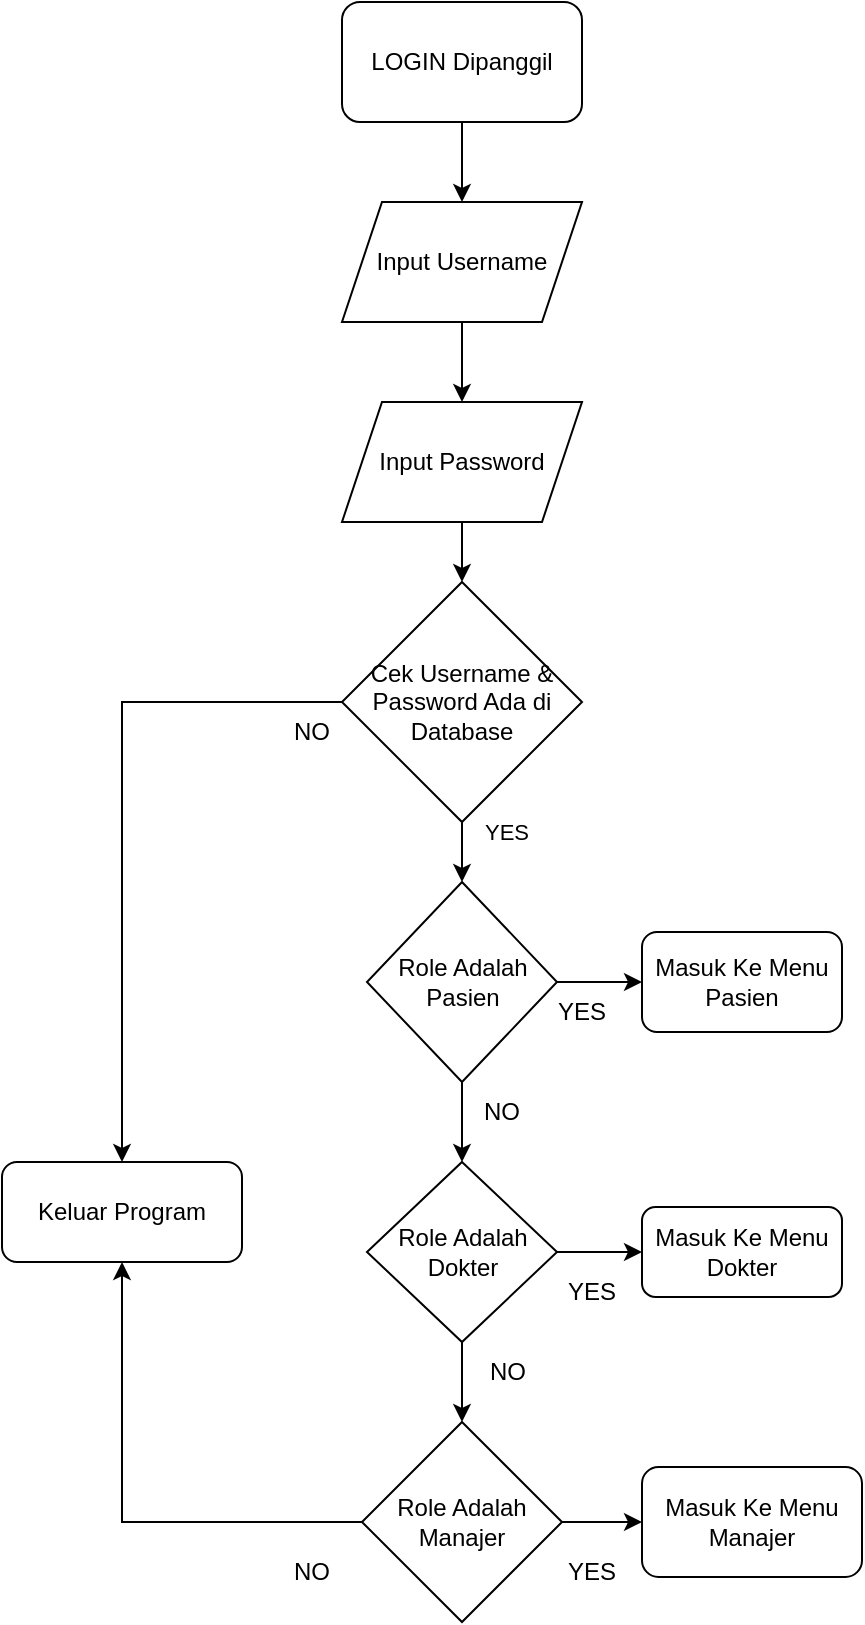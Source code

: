 <mxfile version="27.1.1" pages="3">
  <diagram name="Page-1" id="PWdMtQFU4OBxkl7ewaEB">
    <mxGraphModel dx="1226" dy="675" grid="1" gridSize="10" guides="1" tooltips="1" connect="1" arrows="0" fold="1" page="1" pageScale="1" pageWidth="850" pageHeight="1100" background="none" math="0" shadow="0" adaptiveColors="none">
      <root>
        <mxCell id="0" />
        <mxCell id="1" parent="0" />
        <mxCell id="us3CnqQdpKLgeB0TEY4D-1" value="LOGIN Dipanggil" style="rounded=1;whiteSpace=wrap;html=1;" vertex="1" parent="1">
          <mxGeometry x="300" y="100" width="120" height="60" as="geometry" />
        </mxCell>
        <mxCell id="us3CnqQdpKLgeB0TEY4D-2" value="Input Username" style="shape=parallelogram;perimeter=parallelogramPerimeter;whiteSpace=wrap;html=1;fixedSize=1;" vertex="1" parent="1">
          <mxGeometry x="300" y="200" width="120" height="60" as="geometry" />
        </mxCell>
        <mxCell id="us3CnqQdpKLgeB0TEY4D-3" value="" style="endArrow=classic;html=1;rounded=0;exitX=0.5;exitY=1;exitDx=0;exitDy=0;entryX=0.5;entryY=0;entryDx=0;entryDy=0;" edge="1" parent="1" source="us3CnqQdpKLgeB0TEY4D-1" target="us3CnqQdpKLgeB0TEY4D-2">
          <mxGeometry width="50" height="50" relative="1" as="geometry">
            <mxPoint x="400" y="330" as="sourcePoint" />
            <mxPoint x="450" y="280" as="targetPoint" />
          </mxGeometry>
        </mxCell>
        <mxCell id="us3CnqQdpKLgeB0TEY4D-4" value="Input Password" style="shape=parallelogram;perimeter=parallelogramPerimeter;whiteSpace=wrap;html=1;fixedSize=1;" vertex="1" parent="1">
          <mxGeometry x="300" y="300" width="120" height="60" as="geometry" />
        </mxCell>
        <mxCell id="us3CnqQdpKLgeB0TEY4D-6" value="" style="endArrow=classic;html=1;rounded=0;exitX=0.5;exitY=1;exitDx=0;exitDy=0;entryX=0.5;entryY=0;entryDx=0;entryDy=0;" edge="1" parent="1" source="us3CnqQdpKLgeB0TEY4D-2" target="us3CnqQdpKLgeB0TEY4D-4">
          <mxGeometry width="50" height="50" relative="1" as="geometry">
            <mxPoint x="400" y="330" as="sourcePoint" />
            <mxPoint x="420" y="270" as="targetPoint" />
          </mxGeometry>
        </mxCell>
        <mxCell id="us3CnqQdpKLgeB0TEY4D-25" style="edgeStyle=orthogonalEdgeStyle;rounded=0;orthogonalLoop=1;jettySize=auto;html=1;exitX=0.5;exitY=1;exitDx=0;exitDy=0;entryX=0.5;entryY=0;entryDx=0;entryDy=0;" edge="1" parent="1" source="us3CnqQdpKLgeB0TEY4D-7" target="us3CnqQdpKLgeB0TEY4D-14">
          <mxGeometry relative="1" as="geometry" />
        </mxCell>
        <mxCell id="us3CnqQdpKLgeB0TEY4D-26" style="edgeStyle=orthogonalEdgeStyle;rounded=0;orthogonalLoop=1;jettySize=auto;html=1;exitX=0;exitY=0.5;exitDx=0;exitDy=0;entryX=0.5;entryY=0;entryDx=0;entryDy=0;" edge="1" parent="1" source="us3CnqQdpKLgeB0TEY4D-7" target="us3CnqQdpKLgeB0TEY4D-13">
          <mxGeometry relative="1" as="geometry" />
        </mxCell>
        <mxCell id="us3CnqQdpKLgeB0TEY4D-7" value="Cek Username &amp;amp; Password Ada di Database" style="rhombus;whiteSpace=wrap;html=1;" vertex="1" parent="1">
          <mxGeometry x="300" y="390" width="120" height="120" as="geometry" />
        </mxCell>
        <mxCell id="us3CnqQdpKLgeB0TEY4D-8" value="" style="endArrow=classic;html=1;rounded=0;exitX=0.5;exitY=1;exitDx=0;exitDy=0;entryX=0.5;entryY=0;entryDx=0;entryDy=0;" edge="1" parent="1" source="us3CnqQdpKLgeB0TEY4D-4" target="us3CnqQdpKLgeB0TEY4D-7">
          <mxGeometry width="50" height="50" relative="1" as="geometry">
            <mxPoint x="400" y="450" as="sourcePoint" />
            <mxPoint x="450" y="400" as="targetPoint" />
          </mxGeometry>
        </mxCell>
        <mxCell id="us3CnqQdpKLgeB0TEY4D-12" value="Masuk Ke Menu Pasien" style="rounded=1;whiteSpace=wrap;html=1;" vertex="1" parent="1">
          <mxGeometry x="450" y="565" width="100" height="50" as="geometry" />
        </mxCell>
        <mxCell id="us3CnqQdpKLgeB0TEY4D-13" value="Keluar Program" style="rounded=1;whiteSpace=wrap;html=1;" vertex="1" parent="1">
          <mxGeometry x="130" y="680" width="120" height="50" as="geometry" />
        </mxCell>
        <mxCell id="us3CnqQdpKLgeB0TEY4D-23" style="edgeStyle=orthogonalEdgeStyle;rounded=0;orthogonalLoop=1;jettySize=auto;html=1;exitX=0.5;exitY=1;exitDx=0;exitDy=0;entryX=0.5;entryY=0;entryDx=0;entryDy=0;" edge="1" parent="1" source="us3CnqQdpKLgeB0TEY4D-14" target="us3CnqQdpKLgeB0TEY4D-15">
          <mxGeometry relative="1" as="geometry" />
        </mxCell>
        <mxCell id="us3CnqQdpKLgeB0TEY4D-24" style="edgeStyle=orthogonalEdgeStyle;rounded=0;orthogonalLoop=1;jettySize=auto;html=1;exitX=1;exitY=0.5;exitDx=0;exitDy=0;entryX=0;entryY=0.5;entryDx=0;entryDy=0;" edge="1" parent="1" source="us3CnqQdpKLgeB0TEY4D-14" target="us3CnqQdpKLgeB0TEY4D-12">
          <mxGeometry relative="1" as="geometry" />
        </mxCell>
        <mxCell id="us3CnqQdpKLgeB0TEY4D-14" value="Role Adalah Pasien" style="rhombus;whiteSpace=wrap;html=1;" vertex="1" parent="1">
          <mxGeometry x="312.5" y="540" width="95" height="100" as="geometry" />
        </mxCell>
        <mxCell id="us3CnqQdpKLgeB0TEY4D-21" style="edgeStyle=orthogonalEdgeStyle;rounded=0;orthogonalLoop=1;jettySize=auto;html=1;exitX=0.5;exitY=1;exitDx=0;exitDy=0;entryX=0.5;entryY=0;entryDx=0;entryDy=0;" edge="1" parent="1" source="us3CnqQdpKLgeB0TEY4D-15" target="us3CnqQdpKLgeB0TEY4D-16">
          <mxGeometry relative="1" as="geometry" />
        </mxCell>
        <mxCell id="us3CnqQdpKLgeB0TEY4D-22" style="edgeStyle=orthogonalEdgeStyle;rounded=0;orthogonalLoop=1;jettySize=auto;html=1;exitX=1;exitY=0.5;exitDx=0;exitDy=0;entryX=0;entryY=0.5;entryDx=0;entryDy=0;" edge="1" parent="1" source="us3CnqQdpKLgeB0TEY4D-15" target="us3CnqQdpKLgeB0TEY4D-17">
          <mxGeometry relative="1" as="geometry" />
        </mxCell>
        <mxCell id="us3CnqQdpKLgeB0TEY4D-15" value="Role Adalah Dokter" style="rhombus;whiteSpace=wrap;html=1;" vertex="1" parent="1">
          <mxGeometry x="312.5" y="680" width="95" height="90" as="geometry" />
        </mxCell>
        <mxCell id="us3CnqQdpKLgeB0TEY4D-20" style="edgeStyle=orthogonalEdgeStyle;rounded=0;orthogonalLoop=1;jettySize=auto;html=1;exitX=1;exitY=0.5;exitDx=0;exitDy=0;entryX=0;entryY=0.5;entryDx=0;entryDy=0;" edge="1" parent="1" source="us3CnqQdpKLgeB0TEY4D-16" target="us3CnqQdpKLgeB0TEY4D-18">
          <mxGeometry relative="1" as="geometry" />
        </mxCell>
        <mxCell id="us3CnqQdpKLgeB0TEY4D-27" style="edgeStyle=orthogonalEdgeStyle;rounded=0;orthogonalLoop=1;jettySize=auto;html=1;exitX=0;exitY=0.5;exitDx=0;exitDy=0;entryX=0.5;entryY=1;entryDx=0;entryDy=0;" edge="1" parent="1" source="us3CnqQdpKLgeB0TEY4D-16" target="us3CnqQdpKLgeB0TEY4D-13">
          <mxGeometry relative="1" as="geometry" />
        </mxCell>
        <mxCell id="us3CnqQdpKLgeB0TEY4D-16" value="Role Adalah Manajer" style="rhombus;whiteSpace=wrap;html=1;" vertex="1" parent="1">
          <mxGeometry x="310" y="810" width="100" height="100" as="geometry" />
        </mxCell>
        <mxCell id="us3CnqQdpKLgeB0TEY4D-17" value="Masuk Ke Menu Dokter" style="rounded=1;whiteSpace=wrap;html=1;" vertex="1" parent="1">
          <mxGeometry x="450" y="702.5" width="100" height="45" as="geometry" />
        </mxCell>
        <mxCell id="us3CnqQdpKLgeB0TEY4D-18" value="Masuk Ke Menu Manajer" style="rounded=1;whiteSpace=wrap;html=1;" vertex="1" parent="1">
          <mxGeometry x="450" y="832.5" width="110" height="55" as="geometry" />
        </mxCell>
        <mxCell id="us3CnqQdpKLgeB0TEY4D-28" value="&lt;font style=&quot;font-size: 11px;&quot;&gt;YES&lt;/font&gt;" style="text;html=1;align=center;verticalAlign=middle;whiteSpace=wrap;rounded=0;" vertex="1" parent="1">
          <mxGeometry x="365" y="500" width="35" height="30" as="geometry" />
        </mxCell>
        <mxCell id="us3CnqQdpKLgeB0TEY4D-29" value="NO" style="text;html=1;align=center;verticalAlign=middle;whiteSpace=wrap;rounded=0;" vertex="1" parent="1">
          <mxGeometry x="270" y="450" width="30" height="30" as="geometry" />
        </mxCell>
        <mxCell id="us3CnqQdpKLgeB0TEY4D-31" value="YES" style="text;html=1;align=center;verticalAlign=middle;whiteSpace=wrap;rounded=0;" vertex="1" parent="1">
          <mxGeometry x="390" y="590" width="60" height="30" as="geometry" />
        </mxCell>
        <mxCell id="us3CnqQdpKLgeB0TEY4D-32" value="NO" style="text;html=1;align=center;verticalAlign=middle;whiteSpace=wrap;rounded=0;" vertex="1" parent="1">
          <mxGeometry x="350" y="640" width="60" height="30" as="geometry" />
        </mxCell>
        <mxCell id="us3CnqQdpKLgeB0TEY4D-33" value="YES" style="text;html=1;align=center;verticalAlign=middle;whiteSpace=wrap;rounded=0;" vertex="1" parent="1">
          <mxGeometry x="395" y="730" width="60" height="30" as="geometry" />
        </mxCell>
        <mxCell id="us3CnqQdpKLgeB0TEY4D-34" value="NO" style="text;html=1;align=center;verticalAlign=middle;whiteSpace=wrap;rounded=0;" vertex="1" parent="1">
          <mxGeometry x="352.5" y="770" width="60" height="30" as="geometry" />
        </mxCell>
        <mxCell id="us3CnqQdpKLgeB0TEY4D-35" value="YES" style="text;html=1;align=center;verticalAlign=middle;whiteSpace=wrap;rounded=0;" vertex="1" parent="1">
          <mxGeometry x="395" y="870" width="60" height="30" as="geometry" />
        </mxCell>
        <mxCell id="us3CnqQdpKLgeB0TEY4D-36" value="NO" style="text;html=1;align=center;verticalAlign=middle;whiteSpace=wrap;rounded=0;" vertex="1" parent="1">
          <mxGeometry x="255" y="870" width="60" height="30" as="geometry" />
        </mxCell>
      </root>
    </mxGraphModel>
  </diagram>
  <diagram id="7pJdRy4Whis87N11_DhP" name="Page-2">
    <mxGraphModel dx="1097" dy="604" grid="1" gridSize="10" guides="1" tooltips="1" connect="1" arrows="1" fold="1" page="1" pageScale="1" pageWidth="850" pageHeight="1100" math="0" shadow="0" adaptiveColors="none">
      <root>
        <mxCell id="0" />
        <mxCell id="1" parent="0" />
        <mxCell id="_W_jdltOOoSAd4AHRPFx-21" style="edgeStyle=orthogonalEdgeStyle;rounded=0;orthogonalLoop=1;jettySize=auto;html=1;exitX=0.5;exitY=1;exitDx=0;exitDy=0;entryX=0.5;entryY=0;entryDx=0;entryDy=0;" parent="1" source="_W_jdltOOoSAd4AHRPFx-1" target="_W_jdltOOoSAd4AHRPFx-2" edge="1">
          <mxGeometry relative="1" as="geometry" />
        </mxCell>
        <mxCell id="_W_jdltOOoSAd4AHRPFx-1" value="Program Dijalankan" style="rounded=1;whiteSpace=wrap;html=1;" parent="1" vertex="1">
          <mxGeometry x="336.88" y="30" width="125" height="40" as="geometry" />
        </mxCell>
        <mxCell id="_W_jdltOOoSAd4AHRPFx-22" style="edgeStyle=orthogonalEdgeStyle;rounded=0;orthogonalLoop=1;jettySize=auto;html=1;exitX=0;exitY=0.5;exitDx=0;exitDy=0;entryX=1;entryY=0.5;entryDx=0;entryDy=0;" parent="1" source="_W_jdltOOoSAd4AHRPFx-2" target="_W_jdltOOoSAd4AHRPFx-6" edge="1">
          <mxGeometry relative="1" as="geometry" />
        </mxCell>
        <mxCell id="_W_jdltOOoSAd4AHRPFx-2" value="LOAD File Eksternal:&lt;div&gt;user.csv, penyakit.csv, obat.csv, obat_penyakit.csv, config.txt&lt;/div&gt;" style="rounded=0;whiteSpace=wrap;html=1;" parent="1" vertex="1">
          <mxGeometry x="338.75" y="120" width="121.25" height="90" as="geometry" />
        </mxCell>
        <mxCell id="_W_jdltOOoSAd4AHRPFx-19" style="edgeStyle=orthogonalEdgeStyle;rounded=0;orthogonalLoop=1;jettySize=auto;html=1;exitX=0.5;exitY=1;exitDx=0;exitDy=0;entryX=0.5;entryY=0;entryDx=0;entryDy=0;" parent="1" source="_W_jdltOOoSAd4AHRPFx-3" target="_W_jdltOOoSAd4AHRPFx-9" edge="1">
          <mxGeometry relative="1" as="geometry" />
        </mxCell>
        <mxCell id="_W_jdltOOoSAd4AHRPFx-52" style="edgeStyle=orthogonalEdgeStyle;rounded=0;orthogonalLoop=1;jettySize=auto;html=1;exitX=0;exitY=0.5;exitDx=0;exitDy=0;entryX=0;entryY=0.5;entryDx=0;entryDy=0;" parent="1" source="_W_jdltOOoSAd4AHRPFx-3" target="_W_jdltOOoSAd4AHRPFx-6" edge="1">
          <mxGeometry relative="1" as="geometry">
            <Array as="points">
              <mxPoint x="140" y="293" />
              <mxPoint x="140" y="165" />
            </Array>
          </mxGeometry>
        </mxCell>
        <mxCell id="_W_jdltOOoSAd4AHRPFx-3" value="Input REGISTER?" style="rhombus;whiteSpace=wrap;html=1;" parent="1" vertex="1">
          <mxGeometry x="190" y="250" width="90.62" height="85" as="geometry" />
        </mxCell>
        <mxCell id="_W_jdltOOoSAd4AHRPFx-17" style="edgeStyle=orthogonalEdgeStyle;rounded=0;orthogonalLoop=1;jettySize=auto;html=1;exitX=0;exitY=0.5;exitDx=0;exitDy=0;entryX=1;entryY=0.5;entryDx=0;entryDy=0;" parent="1" source="_W_jdltOOoSAd4AHRPFx-4" target="_W_jdltOOoSAd4AHRPFx-3" edge="1">
          <mxGeometry relative="1" as="geometry" />
        </mxCell>
        <mxCell id="_W_jdltOOoSAd4AHRPFx-18" style="edgeStyle=orthogonalEdgeStyle;rounded=0;orthogonalLoop=1;jettySize=auto;html=1;exitX=0.5;exitY=1;exitDx=0;exitDy=0;" parent="1" source="_W_jdltOOoSAd4AHRPFx-4" target="_W_jdltOOoSAd4AHRPFx-8" edge="1">
          <mxGeometry relative="1" as="geometry" />
        </mxCell>
        <mxCell id="_W_jdltOOoSAd4AHRPFx-4" value="Input&amp;nbsp;&lt;div&gt;LOGIN?&lt;/div&gt;" style="rhombus;whiteSpace=wrap;html=1;" parent="1" vertex="1">
          <mxGeometry x="330" y="252.5" width="80" height="80" as="geometry" />
        </mxCell>
        <mxCell id="_W_jdltOOoSAd4AHRPFx-15" style="edgeStyle=orthogonalEdgeStyle;rounded=0;orthogonalLoop=1;jettySize=auto;html=1;exitX=0.5;exitY=1;exitDx=0;exitDy=0;entryX=0.5;entryY=0;entryDx=0;entryDy=0;" parent="1" source="_W_jdltOOoSAd4AHRPFx-5" edge="1">
          <mxGeometry relative="1" as="geometry">
            <mxPoint x="500" y="400" as="targetPoint" />
          </mxGeometry>
        </mxCell>
        <mxCell id="_W_jdltOOoSAd4AHRPFx-16" style="edgeStyle=orthogonalEdgeStyle;rounded=0;orthogonalLoop=1;jettySize=auto;html=1;exitX=0;exitY=0.5;exitDx=0;exitDy=0;entryX=1;entryY=0.5;entryDx=0;entryDy=0;" parent="1" source="_W_jdltOOoSAd4AHRPFx-5" target="_W_jdltOOoSAd4AHRPFx-4" edge="1">
          <mxGeometry relative="1" as="geometry" />
        </mxCell>
        <mxCell id="_W_jdltOOoSAd4AHRPFx-5" value="Input&amp;nbsp;&lt;div&gt;HELP?&lt;/div&gt;" style="rhombus;whiteSpace=wrap;html=1;" parent="1" vertex="1">
          <mxGeometry x="460" y="252.5" width="80" height="80" as="geometry" />
        </mxCell>
        <mxCell id="_W_jdltOOoSAd4AHRPFx-14" style="edgeStyle=orthogonalEdgeStyle;rounded=0;orthogonalLoop=1;jettySize=auto;html=1;exitX=0.5;exitY=1;exitDx=0;exitDy=0;entryX=0.5;entryY=0;entryDx=0;entryDy=0;" parent="1" source="_W_jdltOOoSAd4AHRPFx-6" target="_W_jdltOOoSAd4AHRPFx-5" edge="1">
          <mxGeometry relative="1" as="geometry">
            <Array as="points">
              <mxPoint x="235" y="230" />
              <mxPoint x="500" y="230" />
            </Array>
          </mxGeometry>
        </mxCell>
        <mxCell id="_W_jdltOOoSAd4AHRPFx-6" value="Input Command" style="shape=parallelogram;perimeter=parallelogramPerimeter;whiteSpace=wrap;html=1;fixedSize=1;" parent="1" vertex="1">
          <mxGeometry x="175.31" y="135" width="120" height="60" as="geometry" />
        </mxCell>
        <mxCell id="_W_jdltOOoSAd4AHRPFx-78" style="edgeStyle=orthogonalEdgeStyle;rounded=0;orthogonalLoop=1;jettySize=auto;html=1;exitX=1;exitY=0.5;exitDx=0;exitDy=0;entryX=0;entryY=0.5;entryDx=0;entryDy=0;" parent="1" target="_W_jdltOOoSAd4AHRPFx-6" edge="1">
          <mxGeometry relative="1" as="geometry">
            <Array as="points">
              <mxPoint x="590" y="425" />
              <mxPoint x="590" y="780" />
              <mxPoint x="20" y="780" />
              <mxPoint x="20" y="165" />
            </Array>
            <mxPoint x="555" y="425" as="sourcePoint" />
          </mxGeometry>
        </mxCell>
        <mxCell id="_W_jdltOOoSAd4AHRPFx-46" style="edgeStyle=orthogonalEdgeStyle;rounded=0;orthogonalLoop=1;jettySize=auto;html=1;exitX=0;exitY=0.5;exitDx=0;exitDy=0;entryX=0.5;entryY=1;entryDx=0;entryDy=0;" parent="1" source="_W_jdltOOoSAd4AHRPFx-8" target="_W_jdltOOoSAd4AHRPFx-12" edge="1">
          <mxGeometry relative="1" as="geometry">
            <mxPoint x="310" y="600" as="targetPoint" />
            <Array as="points">
              <mxPoint x="310" y="430" />
              <mxPoint x="310" y="600" />
              <mxPoint x="95" y="600" />
            </Array>
          </mxGeometry>
        </mxCell>
        <mxCell id="_W_jdltOOoSAd4AHRPFx-64" style="edgeStyle=orthogonalEdgeStyle;rounded=0;orthogonalLoop=1;jettySize=auto;html=1;exitX=0.5;exitY=1;exitDx=0;exitDy=0;entryX=0.5;entryY=0;entryDx=0;entryDy=0;" parent="1" source="_W_jdltOOoSAd4AHRPFx-8" target="_W_jdltOOoSAd4AHRPFx-61" edge="1">
          <mxGeometry relative="1" as="geometry" />
        </mxCell>
        <mxCell id="_W_jdltOOoSAd4AHRPFx-8" value="Data Input Valid?" style="rhombus;whiteSpace=wrap;html=1;" parent="1" vertex="1">
          <mxGeometry x="330" y="390" width="80" height="80" as="geometry" />
        </mxCell>
        <mxCell id="_W_jdltOOoSAd4AHRPFx-20" style="edgeStyle=orthogonalEdgeStyle;rounded=0;orthogonalLoop=1;jettySize=auto;html=1;exitX=0.5;exitY=1;exitDx=0;exitDy=0;entryX=0.5;entryY=0;entryDx=0;entryDy=0;" parent="1" source="_W_jdltOOoSAd4AHRPFx-9" target="_W_jdltOOoSAd4AHRPFx-13" edge="1">
          <mxGeometry relative="1" as="geometry" />
        </mxCell>
        <mxCell id="_W_jdltOOoSAd4AHRPFx-45" style="edgeStyle=orthogonalEdgeStyle;rounded=0;orthogonalLoop=1;jettySize=auto;html=1;exitX=0;exitY=0.5;exitDx=0;exitDy=0;entryX=0.5;entryY=1;entryDx=0;entryDy=0;" parent="1" source="_W_jdltOOoSAd4AHRPFx-9" target="_W_jdltOOoSAd4AHRPFx-12" edge="1">
          <mxGeometry relative="1" as="geometry" />
        </mxCell>
        <mxCell id="_W_jdltOOoSAd4AHRPFx-9" value="Data Input Valid?" style="rhombus;whiteSpace=wrap;html=1;" parent="1" vertex="1">
          <mxGeometry x="192.66" y="390" width="85.31" height="80" as="geometry" />
        </mxCell>
        <mxCell id="_W_jdltOOoSAd4AHRPFx-43" style="edgeStyle=orthogonalEdgeStyle;rounded=0;orthogonalLoop=1;jettySize=auto;html=1;exitX=0.5;exitY=0;exitDx=0;exitDy=0;entryX=0;entryY=0.5;entryDx=0;entryDy=0;" parent="1" source="_W_jdltOOoSAd4AHRPFx-12" target="_W_jdltOOoSAd4AHRPFx-6" edge="1">
          <mxGeometry relative="1" as="geometry">
            <mxPoint x="140" y="160" as="targetPoint" />
            <Array as="points">
              <mxPoint x="95" y="165" />
            </Array>
          </mxGeometry>
        </mxCell>
        <mxCell id="_W_jdltOOoSAd4AHRPFx-12" value="Output Error Message" style="shape=parallelogram;perimeter=parallelogramPerimeter;whiteSpace=wrap;html=1;fixedSize=1;" parent="1" vertex="1">
          <mxGeometry x="40" y="320" width="110" height="40" as="geometry" />
        </mxCell>
        <mxCell id="_W_jdltOOoSAd4AHRPFx-60" style="edgeStyle=orthogonalEdgeStyle;rounded=0;orthogonalLoop=1;jettySize=auto;html=1;exitX=0;exitY=0.5;exitDx=0;exitDy=0;entryX=0;entryY=0.5;entryDx=0;entryDy=0;" parent="1" source="_W_jdltOOoSAd4AHRPFx-13" target="_W_jdltOOoSAd4AHRPFx-6" edge="1">
          <mxGeometry relative="1" as="geometry">
            <Array as="points">
              <mxPoint x="20" y="530" />
              <mxPoint x="20" y="165" />
            </Array>
          </mxGeometry>
        </mxCell>
        <mxCell id="_W_jdltOOoSAd4AHRPFx-13" value="Data Input Dimasukan ke Database User Program" style="rounded=0;whiteSpace=wrap;html=1;" parent="1" vertex="1">
          <mxGeometry x="175.31" y="500" width="120" height="60" as="geometry" />
        </mxCell>
        <mxCell id="_W_jdltOOoSAd4AHRPFx-47" value="NO" style="text;html=1;align=center;verticalAlign=middle;whiteSpace=wrap;rounded=0;" parent="1" vertex="1">
          <mxGeometry x="410" y="270" width="60" height="30" as="geometry" />
        </mxCell>
        <mxCell id="_W_jdltOOoSAd4AHRPFx-48" value="NO" style="text;html=1;align=center;verticalAlign=middle;whiteSpace=wrap;rounded=0;" parent="1" vertex="1">
          <mxGeometry x="280.62" y="270" width="60" height="30" as="geometry" />
        </mxCell>
        <mxCell id="_W_jdltOOoSAd4AHRPFx-53" value="NO" style="text;html=1;align=center;verticalAlign=middle;whiteSpace=wrap;rounded=0;" parent="1" vertex="1">
          <mxGeometry x="140" y="270" width="60" height="30" as="geometry" />
        </mxCell>
        <mxCell id="_W_jdltOOoSAd4AHRPFx-54" value="YES" style="text;html=1;align=center;verticalAlign=middle;whiteSpace=wrap;rounded=0;" parent="1" vertex="1">
          <mxGeometry x="220.62" y="335" width="60" height="30" as="geometry" />
        </mxCell>
        <mxCell id="_W_jdltOOoSAd4AHRPFx-55" value="YES" style="text;html=1;align=center;verticalAlign=middle;whiteSpace=wrap;rounded=0;" parent="1" vertex="1">
          <mxGeometry x="360" y="335" width="60" height="30" as="geometry" />
        </mxCell>
        <mxCell id="_W_jdltOOoSAd4AHRPFx-56" value="YES" style="text;html=1;align=center;verticalAlign=middle;whiteSpace=wrap;rounded=0;" parent="1" vertex="1">
          <mxGeometry x="490" y="335" width="60" height="30" as="geometry" />
        </mxCell>
        <mxCell id="_W_jdltOOoSAd4AHRPFx-57" value="YES" style="text;html=1;align=center;verticalAlign=middle;whiteSpace=wrap;rounded=0;" parent="1" vertex="1">
          <mxGeometry x="220.62" y="470" width="60" height="30" as="geometry" />
        </mxCell>
        <mxCell id="_W_jdltOOoSAd4AHRPFx-58" value="NO" style="text;html=1;align=center;verticalAlign=middle;whiteSpace=wrap;rounded=0;" parent="1" vertex="1">
          <mxGeometry x="140" y="410" width="60" height="30" as="geometry" />
        </mxCell>
        <mxCell id="_W_jdltOOoSAd4AHRPFx-59" value="NO" style="text;html=1;align=center;verticalAlign=middle;whiteSpace=wrap;rounded=0;" parent="1" vertex="1">
          <mxGeometry x="290" y="410" width="60" height="30" as="geometry" />
        </mxCell>
        <mxCell id="_W_jdltOOoSAd4AHRPFx-65" style="edgeStyle=orthogonalEdgeStyle;rounded=0;orthogonalLoop=1;jettySize=auto;html=1;exitX=0.5;exitY=1;exitDx=0;exitDy=0;entryX=0.5;entryY=0;entryDx=0;entryDy=0;" parent="1" source="_W_jdltOOoSAd4AHRPFx-61" target="_W_jdltOOoSAd4AHRPFx-62" edge="1">
          <mxGeometry relative="1" as="geometry" />
        </mxCell>
        <mxCell id="_W_jdltOOoSAd4AHRPFx-70" style="edgeStyle=orthogonalEdgeStyle;rounded=0;orthogonalLoop=1;jettySize=auto;html=1;exitX=1;exitY=0.5;exitDx=0;exitDy=0;entryX=0;entryY=0.5;entryDx=0;entryDy=0;" parent="1" source="_W_jdltOOoSAd4AHRPFx-61" target="_W_jdltOOoSAd4AHRPFx-67" edge="1">
          <mxGeometry relative="1" as="geometry" />
        </mxCell>
        <mxCell id="_W_jdltOOoSAd4AHRPFx-61" value="Data Input Pasien?" style="rhombus;whiteSpace=wrap;html=1;" parent="1" vertex="1">
          <mxGeometry x="330" y="500" width="80" height="80" as="geometry" />
        </mxCell>
        <mxCell id="_W_jdltOOoSAd4AHRPFx-66" style="edgeStyle=orthogonalEdgeStyle;rounded=0;orthogonalLoop=1;jettySize=auto;html=1;exitX=0.5;exitY=1;exitDx=0;exitDy=0;entryX=0.5;entryY=0;entryDx=0;entryDy=0;" parent="1" source="_W_jdltOOoSAd4AHRPFx-62" target="_W_jdltOOoSAd4AHRPFx-71" edge="1">
          <mxGeometry relative="1" as="geometry">
            <mxPoint x="370" y="740" as="targetPoint" />
          </mxGeometry>
        </mxCell>
        <mxCell id="_W_jdltOOoSAd4AHRPFx-69" value="" style="edgeStyle=orthogonalEdgeStyle;rounded=0;orthogonalLoop=1;jettySize=auto;html=1;" parent="1" source="_W_jdltOOoSAd4AHRPFx-62" target="_W_jdltOOoSAd4AHRPFx-68" edge="1">
          <mxGeometry relative="1" as="geometry" />
        </mxCell>
        <mxCell id="_W_jdltOOoSAd4AHRPFx-62" value="Data Input Dokter?" style="rhombus;whiteSpace=wrap;html=1;" parent="1" vertex="1">
          <mxGeometry x="330" y="620" width="80" height="80" as="geometry" />
        </mxCell>
        <mxCell id="_W_jdltOOoSAd4AHRPFx-67" value="Masuk Mode Pasien" style="rounded=0;whiteSpace=wrap;html=1;" parent="1" vertex="1">
          <mxGeometry x="460" y="522.5" width="105" height="35" as="geometry" />
        </mxCell>
        <mxCell id="_W_jdltOOoSAd4AHRPFx-68" value="Masuk Mode Dokter" style="whiteSpace=wrap;html=1;" parent="1" vertex="1">
          <mxGeometry x="460" y="640" width="110" height="40" as="geometry" />
        </mxCell>
        <mxCell id="_W_jdltOOoSAd4AHRPFx-71" value="Masuk Mode Manajer" style="rounded=0;whiteSpace=wrap;html=1;" parent="1" vertex="1">
          <mxGeometry x="316.25" y="730" width="107.5" height="40" as="geometry" />
        </mxCell>
        <mxCell id="_W_jdltOOoSAd4AHRPFx-73" value="YES" style="text;html=1;align=center;verticalAlign=middle;whiteSpace=wrap;rounded=0;" parent="1" vertex="1">
          <mxGeometry x="360" y="470" width="60" height="30" as="geometry" />
        </mxCell>
        <mxCell id="_W_jdltOOoSAd4AHRPFx-74" value="YES" style="text;html=1;align=center;verticalAlign=middle;whiteSpace=wrap;rounded=0;" parent="1" vertex="1">
          <mxGeometry x="401.88" y="515" width="60" height="30" as="geometry" />
        </mxCell>
        <mxCell id="_W_jdltOOoSAd4AHRPFx-75" value="YES" style="text;html=1;align=center;verticalAlign=middle;whiteSpace=wrap;rounded=0;" parent="1" vertex="1">
          <mxGeometry x="400" y="630" width="60" height="30" as="geometry" />
        </mxCell>
        <mxCell id="_W_jdltOOoSAd4AHRPFx-76" value="NO" style="text;html=1;align=center;verticalAlign=middle;whiteSpace=wrap;rounded=0;" parent="1" vertex="1">
          <mxGeometry x="360" y="580" width="60" height="30" as="geometry" />
        </mxCell>
        <mxCell id="_W_jdltOOoSAd4AHRPFx-77" value="NO" style="text;html=1;align=center;verticalAlign=middle;whiteSpace=wrap;rounded=0;" parent="1" vertex="1">
          <mxGeometry x="360" y="700" width="60" height="30" as="geometry" />
        </mxCell>
        <mxCell id="hl9YaqCL2KWVkou_4ga0-1" value="Panggil Fungsi HELP : Belum Login" style="rounded=0;whiteSpace=wrap;html=1;" vertex="1" parent="1">
          <mxGeometry x="450" y="400" width="110" height="50" as="geometry" />
        </mxCell>
      </root>
    </mxGraphModel>
  </diagram>
  <diagram id="yABS_9NH5Qr2c8mjWtEb" name="Page-3">
    <mxGraphModel dx="1042" dy="574" grid="1" gridSize="10" guides="1" tooltips="1" connect="1" arrows="1" fold="1" page="1" pageScale="1" pageWidth="850" pageHeight="1100" math="0" shadow="0" adaptiveColors="none">
      <root>
        <mxCell id="0" />
        <mxCell id="1" parent="0" />
        <mxCell id="dazTMT_xIiK80hdPOb-O-3" style="edgeStyle=orthogonalEdgeStyle;rounded=0;orthogonalLoop=1;jettySize=auto;html=1;exitX=0;exitY=0.5;exitDx=0;exitDy=0;entryX=1;entryY=0.5;entryDx=0;entryDy=0;" edge="1" parent="1" source="dazTMT_xIiK80hdPOb-O-1" target="dazTMT_xIiK80hdPOb-O-2">
          <mxGeometry relative="1" as="geometry" />
        </mxCell>
        <mxCell id="dazTMT_xIiK80hdPOb-O-1" value="Masuk Mode Pasien" style="rounded=1;whiteSpace=wrap;html=1;fontSize=15;fontStyle=0" vertex="1" parent="1">
          <mxGeometry x="410" y="25" width="150" height="70" as="geometry" />
        </mxCell>
        <mxCell id="kjoc5nW4uOdy7SxP4GtH-10" style="edgeStyle=orthogonalEdgeStyle;rounded=0;orthogonalLoop=1;jettySize=auto;html=1;exitX=0.5;exitY=1;exitDx=0;exitDy=0;entryX=0.5;entryY=0;entryDx=0;entryDy=0;" edge="1" parent="1" source="dazTMT_xIiK80hdPOb-O-2" target="dazTMT_xIiK80hdPOb-O-4">
          <mxGeometry relative="1" as="geometry" />
        </mxCell>
        <mxCell id="dazTMT_xIiK80hdPOb-O-2" value="Input Command" style="shape=parallelogram;perimeter=parallelogramPerimeter;whiteSpace=wrap;html=1;fixedSize=1;" vertex="1" parent="1">
          <mxGeometry x="140" y="40" width="120" height="40" as="geometry" />
        </mxCell>
        <mxCell id="kjoc5nW4uOdy7SxP4GtH-11" style="edgeStyle=orthogonalEdgeStyle;rounded=0;orthogonalLoop=1;jettySize=auto;html=1;exitX=0.5;exitY=1;exitDx=0;exitDy=0;entryX=0.5;entryY=0;entryDx=0;entryDy=0;" edge="1" parent="1" source="dazTMT_xIiK80hdPOb-O-4" target="ekCKOkARyy_si7TBxWoH-9">
          <mxGeometry relative="1" as="geometry" />
        </mxCell>
        <mxCell id="kjoc5nW4uOdy7SxP4GtH-12" style="edgeStyle=orthogonalEdgeStyle;rounded=0;orthogonalLoop=1;jettySize=auto;html=1;exitX=1;exitY=0.5;exitDx=0;exitDy=0;entryX=0;entryY=0.5;entryDx=0;entryDy=0;" edge="1" parent="1" source="dazTMT_xIiK80hdPOb-O-4" target="dazTMT_xIiK80hdPOb-O-7">
          <mxGeometry relative="1" as="geometry" />
        </mxCell>
        <mxCell id="dazTMT_xIiK80hdPOb-O-4" value="Input LUPA_PASSWORD?" style="rhombus;whiteSpace=wrap;html=1;" vertex="1" parent="1">
          <mxGeometry x="120" y="122.5" width="160" height="80" as="geometry" />
        </mxCell>
        <mxCell id="kjoc5nW4uOdy7SxP4GtH-25" style="edgeStyle=orthogonalEdgeStyle;rounded=0;orthogonalLoop=1;jettySize=auto;html=1;exitX=0.5;exitY=1;exitDx=0;exitDy=0;entryX=0.5;entryY=0;entryDx=0;entryDy=0;" edge="1" parent="1" source="dazTMT_xIiK80hdPOb-O-5" target="kjoc5nW4uOdy7SxP4GtH-3">
          <mxGeometry relative="1" as="geometry" />
        </mxCell>
        <mxCell id="kjoc5nW4uOdy7SxP4GtH-26" style="edgeStyle=orthogonalEdgeStyle;rounded=0;orthogonalLoop=1;jettySize=auto;html=1;exitX=0;exitY=0.5;exitDx=0;exitDy=0;entryX=0;entryY=0.5;entryDx=0;entryDy=0;" edge="1" parent="1" source="dazTMT_xIiK80hdPOb-O-5" target="ekCKOkARyy_si7TBxWoH-8">
          <mxGeometry relative="1" as="geometry" />
        </mxCell>
        <mxCell id="dazTMT_xIiK80hdPOb-O-5" value="Input DAFTAR_CHECKUP?" style="rhombus;whiteSpace=wrap;html=1;" vertex="1" parent="1">
          <mxGeometry x="110" y="310" width="180" height="80" as="geometry" />
        </mxCell>
        <mxCell id="kjoc5nW4uOdy7SxP4GtH-13" style="edgeStyle=orthogonalEdgeStyle;rounded=0;orthogonalLoop=1;jettySize=auto;html=1;exitX=0.5;exitY=1;exitDx=0;exitDy=0;entryX=0.5;entryY=0;entryDx=0;entryDy=0;" edge="1" parent="1" source="dazTMT_xIiK80hdPOb-O-7" target="ekCKOkARyy_si7TBxWoH-10">
          <mxGeometry relative="1" as="geometry" />
        </mxCell>
        <mxCell id="kjoc5nW4uOdy7SxP4GtH-14" style="edgeStyle=orthogonalEdgeStyle;rounded=0;orthogonalLoop=1;jettySize=auto;html=1;exitX=1;exitY=0.5;exitDx=0;exitDy=0;entryX=0;entryY=0.5;entryDx=0;entryDy=0;" edge="1" parent="1" source="dazTMT_xIiK80hdPOb-O-7" target="ekCKOkARyy_si7TBxWoH-1">
          <mxGeometry relative="1" as="geometry" />
        </mxCell>
        <mxCell id="dazTMT_xIiK80hdPOb-O-7" value="Input HELP" style="rhombus;whiteSpace=wrap;html=1;" vertex="1" parent="1">
          <mxGeometry x="340" y="122.5" width="110" height="80" as="geometry" />
        </mxCell>
        <mxCell id="kjoc5nW4uOdy7SxP4GtH-15" style="edgeStyle=orthogonalEdgeStyle;rounded=0;orthogonalLoop=1;jettySize=auto;html=1;exitX=0.5;exitY=1;exitDx=0;exitDy=0;entryX=0.5;entryY=0;entryDx=0;entryDy=0;" edge="1" parent="1" source="ekCKOkARyy_si7TBxWoH-1" target="kjoc5nW4uOdy7SxP4GtH-1">
          <mxGeometry relative="1" as="geometry" />
        </mxCell>
        <mxCell id="kjoc5nW4uOdy7SxP4GtH-16" style="edgeStyle=orthogonalEdgeStyle;rounded=0;orthogonalLoop=1;jettySize=auto;html=1;exitX=1;exitY=0.5;exitDx=0;exitDy=0;entryX=0;entryY=0.5;entryDx=0;entryDy=0;" edge="1" parent="1" source="ekCKOkARyy_si7TBxWoH-1" target="ekCKOkARyy_si7TBxWoH-2">
          <mxGeometry relative="1" as="geometry" />
        </mxCell>
        <mxCell id="ekCKOkARyy_si7TBxWoH-1" value="Input LIHAT_DENAH?" style="rhombus;whiteSpace=wrap;html=1;" vertex="1" parent="1">
          <mxGeometry x="500" y="121.25" width="140" height="82.5" as="geometry" />
        </mxCell>
        <mxCell id="kjoc5nW4uOdy7SxP4GtH-17" style="edgeStyle=orthogonalEdgeStyle;rounded=0;orthogonalLoop=1;jettySize=auto;html=1;exitX=0.5;exitY=1;exitDx=0;exitDy=0;entryX=0.5;entryY=0;entryDx=0;entryDy=0;" edge="1" parent="1" source="ekCKOkARyy_si7TBxWoH-2" target="kjoc5nW4uOdy7SxP4GtH-2">
          <mxGeometry relative="1" as="geometry" />
        </mxCell>
        <mxCell id="kjoc5nW4uOdy7SxP4GtH-18" style="edgeStyle=orthogonalEdgeStyle;rounded=0;orthogonalLoop=1;jettySize=auto;html=1;exitX=1;exitY=0.5;exitDx=0;exitDy=0;entryX=1;entryY=0.5;entryDx=0;entryDy=0;" edge="1" parent="1" source="ekCKOkARyy_si7TBxWoH-2" target="ekCKOkARyy_si7TBxWoH-5">
          <mxGeometry relative="1" as="geometry" />
        </mxCell>
        <mxCell id="ekCKOkARyy_si7TBxWoH-2" value="Input LIHAT_RUANGAN?" style="rhombus;whiteSpace=wrap;html=1;" vertex="1" parent="1">
          <mxGeometry x="670" y="122.5" width="160" height="80" as="geometry" />
        </mxCell>
        <mxCell id="kjoc5nW4uOdy7SxP4GtH-29" style="edgeStyle=orthogonalEdgeStyle;rounded=0;orthogonalLoop=1;jettySize=auto;html=1;exitX=0.5;exitY=1;exitDx=0;exitDy=0;entryX=0.5;entryY=0;entryDx=0;entryDy=0;" edge="1" parent="1" source="ekCKOkARyy_si7TBxWoH-3" target="kjoc5nW4uOdy7SxP4GtH-9">
          <mxGeometry relative="1" as="geometry" />
        </mxCell>
        <mxCell id="kjoc5nW4uOdy7SxP4GtH-32" style="edgeStyle=orthogonalEdgeStyle;rounded=0;orthogonalLoop=1;jettySize=auto;html=1;exitX=1;exitY=0.5;exitDx=0;exitDy=0;entryX=0;entryY=0.5;entryDx=0;entryDy=0;" edge="1" parent="1" source="ekCKOkARyy_si7TBxWoH-3" target="dazTMT_xIiK80hdPOb-O-2">
          <mxGeometry relative="1" as="geometry">
            <Array as="points">
              <mxPoint x="700" y="530" />
              <mxPoint x="700" y="670" />
              <mxPoint x="40" y="670" />
              <mxPoint x="40" y="60" />
            </Array>
          </mxGeometry>
        </mxCell>
        <mxCell id="ekCKOkARyy_si7TBxWoH-3" value="Input NGOBATIN?" style="rhombus;whiteSpace=wrap;html=1;" vertex="1" parent="1">
          <mxGeometry x="532.5" y="491.25" width="125" height="77.5" as="geometry" />
        </mxCell>
        <mxCell id="kjoc5nW4uOdy7SxP4GtH-21" style="edgeStyle=orthogonalEdgeStyle;rounded=0;orthogonalLoop=1;jettySize=auto;html=1;exitX=0.5;exitY=1;exitDx=0;exitDy=0;entryX=0.5;entryY=0;entryDx=0;entryDy=0;" edge="1" parent="1" source="ekCKOkARyy_si7TBxWoH-4" target="kjoc5nW4uOdy7SxP4GtH-5">
          <mxGeometry relative="1" as="geometry" />
        </mxCell>
        <mxCell id="kjoc5nW4uOdy7SxP4GtH-22" style="edgeStyle=orthogonalEdgeStyle;rounded=0;orthogonalLoop=1;jettySize=auto;html=1;exitX=0;exitY=0.5;exitDx=0;exitDy=0;entryX=1;entryY=0.5;entryDx=0;entryDy=0;" edge="1" parent="1" source="ekCKOkARyy_si7TBxWoH-4" target="ekCKOkARyy_si7TBxWoH-6">
          <mxGeometry relative="1" as="geometry" />
        </mxCell>
        <mxCell id="ekCKOkARyy_si7TBxWoH-4" value="Input PULANGDOK?" style="rhombus;whiteSpace=wrap;html=1;" vertex="1" parent="1">
          <mxGeometry x="520" y="310" width="150" height="80" as="geometry" />
        </mxCell>
        <mxCell id="kjoc5nW4uOdy7SxP4GtH-19" style="edgeStyle=orthogonalEdgeStyle;rounded=0;orthogonalLoop=1;jettySize=auto;html=1;exitX=0;exitY=0.5;exitDx=0;exitDy=0;entryX=1;entryY=0.5;entryDx=0;entryDy=0;" edge="1" parent="1" source="ekCKOkARyy_si7TBxWoH-5" target="ekCKOkARyy_si7TBxWoH-4">
          <mxGeometry relative="1" as="geometry" />
        </mxCell>
        <mxCell id="kjoc5nW4uOdy7SxP4GtH-20" style="edgeStyle=orthogonalEdgeStyle;rounded=0;orthogonalLoop=1;jettySize=auto;html=1;exitX=0.5;exitY=1;exitDx=0;exitDy=0;entryX=0.5;entryY=0;entryDx=0;entryDy=0;" edge="1" parent="1" source="ekCKOkARyy_si7TBxWoH-5" target="kjoc5nW4uOdy7SxP4GtH-6">
          <mxGeometry relative="1" as="geometry" />
        </mxCell>
        <mxCell id="ekCKOkARyy_si7TBxWoH-5" value="Input ANTRIAN?" style="rhombus;whiteSpace=wrap;html=1;" vertex="1" parent="1">
          <mxGeometry x="700" y="310" width="120" height="80" as="geometry" />
        </mxCell>
        <mxCell id="kjoc5nW4uOdy7SxP4GtH-23" style="edgeStyle=orthogonalEdgeStyle;rounded=0;orthogonalLoop=1;jettySize=auto;html=1;exitX=0.5;exitY=1;exitDx=0;exitDy=0;entryX=0.5;entryY=0;entryDx=0;entryDy=0;" edge="1" parent="1" source="ekCKOkARyy_si7TBxWoH-6" target="kjoc5nW4uOdy7SxP4GtH-4">
          <mxGeometry relative="1" as="geometry" />
        </mxCell>
        <mxCell id="kjoc5nW4uOdy7SxP4GtH-24" style="edgeStyle=orthogonalEdgeStyle;rounded=0;orthogonalLoop=1;jettySize=auto;html=1;exitX=0;exitY=0.5;exitDx=0;exitDy=0;entryX=1;entryY=0.5;entryDx=0;entryDy=0;" edge="1" parent="1" source="ekCKOkARyy_si7TBxWoH-6" target="dazTMT_xIiK80hdPOb-O-5">
          <mxGeometry relative="1" as="geometry" />
        </mxCell>
        <mxCell id="ekCKOkARyy_si7TBxWoH-6" value="Input MINUM_OBAT?" style="rhombus;whiteSpace=wrap;html=1;" vertex="1" parent="1">
          <mxGeometry x="330" y="310" width="160" height="80" as="geometry" />
        </mxCell>
        <mxCell id="kjoc5nW4uOdy7SxP4GtH-28" style="edgeStyle=orthogonalEdgeStyle;rounded=0;orthogonalLoop=1;jettySize=auto;html=1;exitX=1;exitY=0.5;exitDx=0;exitDy=0;entryX=0;entryY=0.5;entryDx=0;entryDy=0;" edge="1" parent="1" source="ekCKOkARyy_si7TBxWoH-7" target="ekCKOkARyy_si7TBxWoH-3">
          <mxGeometry relative="1" as="geometry" />
        </mxCell>
        <mxCell id="kjoc5nW4uOdy7SxP4GtH-30" style="edgeStyle=orthogonalEdgeStyle;rounded=0;orthogonalLoop=1;jettySize=auto;html=1;exitX=0.5;exitY=1;exitDx=0;exitDy=0;entryX=0.5;entryY=0;entryDx=0;entryDy=0;" edge="1" parent="1" source="ekCKOkARyy_si7TBxWoH-7" target="kjoc5nW4uOdy7SxP4GtH-8">
          <mxGeometry relative="1" as="geometry" />
        </mxCell>
        <mxCell id="ekCKOkARyy_si7TBxWoH-7" value="Input PENAWAR?" style="rhombus;whiteSpace=wrap;html=1;" vertex="1" parent="1">
          <mxGeometry x="340" y="490" width="140" height="80" as="geometry" />
        </mxCell>
        <mxCell id="kjoc5nW4uOdy7SxP4GtH-27" style="edgeStyle=orthogonalEdgeStyle;rounded=0;orthogonalLoop=1;jettySize=auto;html=1;exitX=1;exitY=0.5;exitDx=0;exitDy=0;entryX=0;entryY=0.5;entryDx=0;entryDy=0;" edge="1" parent="1" source="ekCKOkARyy_si7TBxWoH-8" target="ekCKOkARyy_si7TBxWoH-7">
          <mxGeometry relative="1" as="geometry" />
        </mxCell>
        <mxCell id="kjoc5nW4uOdy7SxP4GtH-31" style="edgeStyle=orthogonalEdgeStyle;rounded=0;orthogonalLoop=1;jettySize=auto;html=1;exitX=0.5;exitY=1;exitDx=0;exitDy=0;entryX=0.5;entryY=0;entryDx=0;entryDy=0;" edge="1" parent="1" source="ekCKOkARyy_si7TBxWoH-8" target="kjoc5nW4uOdy7SxP4GtH-7">
          <mxGeometry relative="1" as="geometry" />
        </mxCell>
        <mxCell id="ekCKOkARyy_si7TBxWoH-8" value="Input EXIT?" style="rhombus;whiteSpace=wrap;html=1;" vertex="1" parent="1">
          <mxGeometry x="150" y="490" width="110" height="80" as="geometry" />
        </mxCell>
        <mxCell id="ekCKOkARyy_si7TBxWoH-9" value="Panggil LUPA_PASSWORD" style="rounded=0;whiteSpace=wrap;html=1;" vertex="1" parent="1">
          <mxGeometry x="137.5" y="230" width="125" height="50" as="geometry" />
        </mxCell>
        <mxCell id="ekCKOkARyy_si7TBxWoH-10" value="Panggil Fungsi HELP : Mode Pasien" style="rounded=0;whiteSpace=wrap;html=1;" vertex="1" parent="1">
          <mxGeometry x="332.5" y="230" width="125" height="50" as="geometry" />
        </mxCell>
        <mxCell id="kjoc5nW4uOdy7SxP4GtH-1" value="Panggil LIHAT_DENAH" style="rounded=0;whiteSpace=wrap;html=1;" vertex="1" parent="1">
          <mxGeometry x="507.5" y="230" width="125" height="50" as="geometry" />
        </mxCell>
        <mxCell id="kjoc5nW4uOdy7SxP4GtH-2" value="Panggil LiHAT_RUANGAN" style="rounded=0;whiteSpace=wrap;html=1;" vertex="1" parent="1">
          <mxGeometry x="687.5" y="230" width="125" height="50" as="geometry" />
        </mxCell>
        <mxCell id="kjoc5nW4uOdy7SxP4GtH-3" value="Panggil Fungsi DAFTAR_CHEKCUP" style="rounded=0;whiteSpace=wrap;html=1;" vertex="1" parent="1">
          <mxGeometry x="137.5" y="420" width="125" height="50" as="geometry" />
        </mxCell>
        <mxCell id="kjoc5nW4uOdy7SxP4GtH-4" value="Panggil Fungsi MINUM_OBAT" style="rounded=0;whiteSpace=wrap;html=1;" vertex="1" parent="1">
          <mxGeometry x="347.5" y="420" width="125" height="50" as="geometry" />
        </mxCell>
        <mxCell id="kjoc5nW4uOdy7SxP4GtH-5" value="Panggil Fungsi PULANGDOK" style="rounded=0;whiteSpace=wrap;html=1;" vertex="1" parent="1">
          <mxGeometry x="532.5" y="420" width="125" height="50" as="geometry" />
        </mxCell>
        <mxCell id="kjoc5nW4uOdy7SxP4GtH-6" value="Panggil Fungsi ANTRIAN" style="rounded=0;whiteSpace=wrap;html=1;" vertex="1" parent="1">
          <mxGeometry x="700" y="420" width="125" height="50" as="geometry" />
        </mxCell>
        <mxCell id="kjoc5nW4uOdy7SxP4GtH-7" value="Panggil Fungsi EXIT" style="rounded=0;whiteSpace=wrap;html=1;" vertex="1" parent="1">
          <mxGeometry x="142.5" y="600" width="125" height="50" as="geometry" />
        </mxCell>
        <mxCell id="kjoc5nW4uOdy7SxP4GtH-8" value="Panggil Fungsi PENAWAR" style="rounded=0;whiteSpace=wrap;html=1;" vertex="1" parent="1">
          <mxGeometry x="347.5" y="600" width="125" height="50" as="geometry" />
        </mxCell>
        <mxCell id="kjoc5nW4uOdy7SxP4GtH-9" value="Panggil Fungsi NGOBATIN" style="rounded=0;whiteSpace=wrap;html=1;" vertex="1" parent="1">
          <mxGeometry x="532.5" y="600" width="125" height="50" as="geometry" />
        </mxCell>
        <mxCell id="kjoc5nW4uOdy7SxP4GtH-33" value="YES" style="text;html=1;align=center;verticalAlign=middle;whiteSpace=wrap;rounded=0;" vertex="1" parent="1">
          <mxGeometry x="190" y="200" width="60" height="30" as="geometry" />
        </mxCell>
        <mxCell id="kjoc5nW4uOdy7SxP4GtH-35" value="YES" style="text;html=1;align=center;verticalAlign=middle;whiteSpace=wrap;rounded=0;" vertex="1" parent="1">
          <mxGeometry x="380" y="200" width="60" height="30" as="geometry" />
        </mxCell>
        <mxCell id="kjoc5nW4uOdy7SxP4GtH-36" value="YES" style="text;html=1;align=center;verticalAlign=middle;whiteSpace=wrap;rounded=0;" vertex="1" parent="1">
          <mxGeometry x="560" y="202.5" width="60" height="30" as="geometry" />
        </mxCell>
        <mxCell id="kjoc5nW4uOdy7SxP4GtH-37" value="YES" style="text;html=1;align=center;verticalAlign=middle;whiteSpace=wrap;rounded=0;" vertex="1" parent="1">
          <mxGeometry x="740" y="203.75" width="60" height="30" as="geometry" />
        </mxCell>
        <mxCell id="kjoc5nW4uOdy7SxP4GtH-38" value="YES" style="text;html=1;align=center;verticalAlign=middle;whiteSpace=wrap;rounded=0;" vertex="1" parent="1">
          <mxGeometry x="190" y="390" width="60" height="30" as="geometry" />
        </mxCell>
        <mxCell id="kjoc5nW4uOdy7SxP4GtH-39" value="YES" style="text;html=1;align=center;verticalAlign=middle;whiteSpace=wrap;rounded=0;" vertex="1" parent="1">
          <mxGeometry x="397.5" y="390" width="60" height="30" as="geometry" />
        </mxCell>
        <mxCell id="kjoc5nW4uOdy7SxP4GtH-40" value="YES" style="text;html=1;align=center;verticalAlign=middle;whiteSpace=wrap;rounded=0;" vertex="1" parent="1">
          <mxGeometry x="580" y="390" width="60" height="30" as="geometry" />
        </mxCell>
        <mxCell id="kjoc5nW4uOdy7SxP4GtH-41" value="YES" style="text;html=1;align=center;verticalAlign=middle;whiteSpace=wrap;rounded=0;" vertex="1" parent="1">
          <mxGeometry x="750" y="390" width="60" height="30" as="geometry" />
        </mxCell>
        <mxCell id="kjoc5nW4uOdy7SxP4GtH-42" value="YES" style="text;html=1;align=center;verticalAlign=middle;whiteSpace=wrap;rounded=0;" vertex="1" parent="1">
          <mxGeometry x="190" y="568.75" width="60" height="30" as="geometry" />
        </mxCell>
        <mxCell id="kjoc5nW4uOdy7SxP4GtH-43" value="YES" style="text;html=1;align=center;verticalAlign=middle;whiteSpace=wrap;rounded=0;" vertex="1" parent="1">
          <mxGeometry x="395" y="570" width="60" height="30" as="geometry" />
        </mxCell>
        <mxCell id="kjoc5nW4uOdy7SxP4GtH-44" value="YES" style="text;html=1;align=center;verticalAlign=middle;whiteSpace=wrap;rounded=0;" vertex="1" parent="1">
          <mxGeometry x="580" y="570" width="60" height="30" as="geometry" />
        </mxCell>
        <mxCell id="LRvHUxfudppc_Cb9yCmp-1" value="NO" style="text;html=1;align=center;verticalAlign=middle;whiteSpace=wrap;rounded=0;" vertex="1" parent="1">
          <mxGeometry x="272.5" y="140" width="60" height="30" as="geometry" />
        </mxCell>
        <mxCell id="LRvHUxfudppc_Cb9yCmp-3" value="NO" style="text;html=1;align=center;verticalAlign=middle;whiteSpace=wrap;rounded=0;" vertex="1" parent="1">
          <mxGeometry x="447.5" y="140" width="60" height="30" as="geometry" />
        </mxCell>
        <mxCell id="LRvHUxfudppc_Cb9yCmp-4" value="NO" style="text;html=1;align=center;verticalAlign=middle;whiteSpace=wrap;rounded=0;" vertex="1" parent="1">
          <mxGeometry x="620" y="140" width="60" height="30" as="geometry" />
        </mxCell>
        <mxCell id="LRvHUxfudppc_Cb9yCmp-7" value="NO" style="text;html=1;align=center;verticalAlign=middle;whiteSpace=wrap;rounded=0;" vertex="1" parent="1">
          <mxGeometry x="820" y="140" width="60" height="30" as="geometry" />
        </mxCell>
        <mxCell id="LRvHUxfudppc_Cb9yCmp-8" value="NO" style="text;html=1;align=center;verticalAlign=middle;whiteSpace=wrap;rounded=0;" vertex="1" parent="1">
          <mxGeometry x="657.5" y="330" width="60" height="30" as="geometry" />
        </mxCell>
        <mxCell id="LRvHUxfudppc_Cb9yCmp-9" value="NO" style="text;html=1;align=center;verticalAlign=middle;whiteSpace=wrap;rounded=0;" vertex="1" parent="1">
          <mxGeometry x="480" y="330" width="60" height="30" as="geometry" />
        </mxCell>
        <mxCell id="LRvHUxfudppc_Cb9yCmp-10" value="NO" style="text;html=1;align=center;verticalAlign=middle;whiteSpace=wrap;rounded=0;" vertex="1" parent="1">
          <mxGeometry x="280" y="330" width="60" height="30" as="geometry" />
        </mxCell>
        <mxCell id="LRvHUxfudppc_Cb9yCmp-13" value="NO" style="text;html=1;align=center;verticalAlign=middle;whiteSpace=wrap;rounded=0;" vertex="1" parent="1">
          <mxGeometry x="70" y="330" width="60" height="30" as="geometry" />
        </mxCell>
        <mxCell id="LRvHUxfudppc_Cb9yCmp-14" value="NO" style="text;html=1;align=center;verticalAlign=middle;whiteSpace=wrap;rounded=0;" vertex="1" parent="1">
          <mxGeometry x="262.5" y="510" width="60" height="30" as="geometry" />
        </mxCell>
        <mxCell id="LRvHUxfudppc_Cb9yCmp-15" value="NO" style="text;html=1;align=center;verticalAlign=middle;whiteSpace=wrap;rounded=0;" vertex="1" parent="1">
          <mxGeometry x="472.5" y="510" width="60" height="30" as="geometry" />
        </mxCell>
        <mxCell id="LRvHUxfudppc_Cb9yCmp-16" value="NO" style="text;html=1;align=center;verticalAlign=middle;whiteSpace=wrap;rounded=0;" vertex="1" parent="1">
          <mxGeometry x="640" y="510" width="60" height="30" as="geometry" />
        </mxCell>
      </root>
    </mxGraphModel>
  </diagram>
</mxfile>
